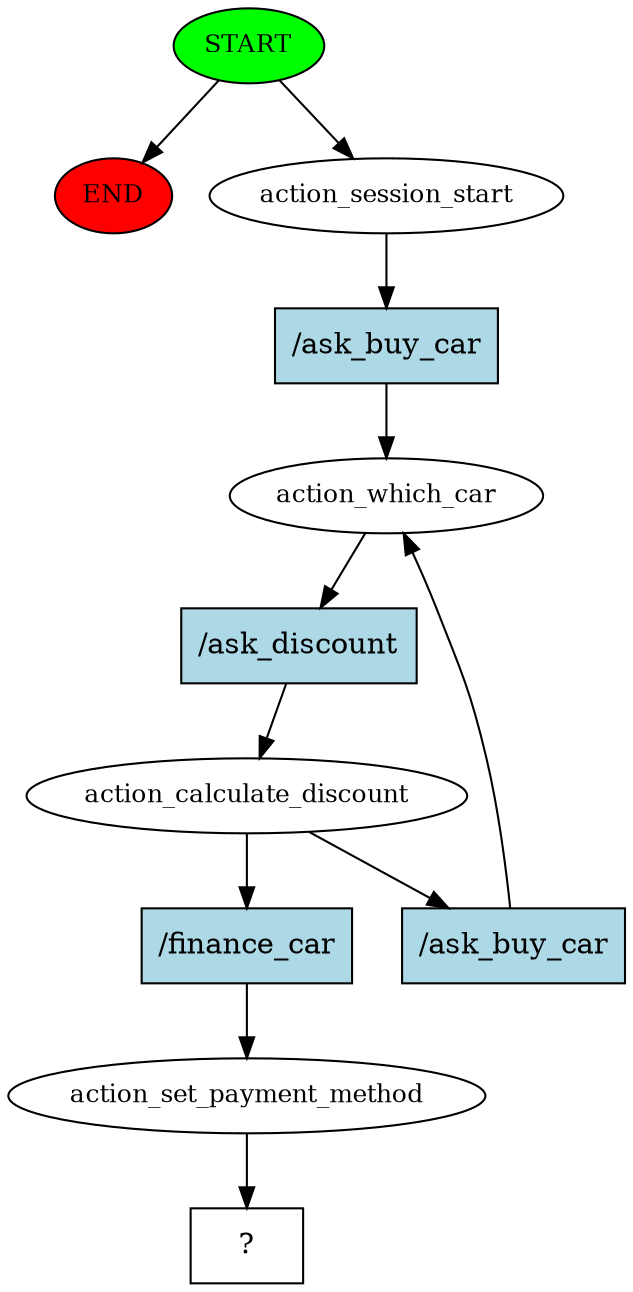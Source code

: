 digraph  {
0 [class="start active", fillcolor=green, fontsize=12, label=START, style=filled];
"-1" [class=end, fillcolor=red, fontsize=12, label=END, style=filled];
1 [class=active, fontsize=12, label=action_session_start];
2 [class=active, fontsize=12, label=action_which_car];
3 [class=active, fontsize=12, label=action_calculate_discount];
6 [class=active, fontsize=12, label=action_set_payment_method];
7 [class="intent dashed active", label="  ?  ", shape=rect];
8 [class="intent active", fillcolor=lightblue, label="/ask_buy_car", shape=rect, style=filled];
9 [class="intent active", fillcolor=lightblue, label="/ask_discount", shape=rect, style=filled];
10 [class="intent active", fillcolor=lightblue, label="/ask_buy_car", shape=rect, style=filled];
11 [class="intent active", fillcolor=lightblue, label="/finance_car", shape=rect, style=filled];
0 -> "-1"  [class="", key=NONE, label=""];
0 -> 1  [class=active, key=NONE, label=""];
1 -> 8  [class=active, key=0];
2 -> 9  [class=active, key=0];
3 -> 10  [class=active, key=0];
3 -> 11  [class=active, key=0];
6 -> 7  [class=active, key=NONE, label=""];
8 -> 2  [class=active, key=0];
9 -> 3  [class=active, key=0];
10 -> 2  [class=active, key=0];
11 -> 6  [class=active, key=0];
}
